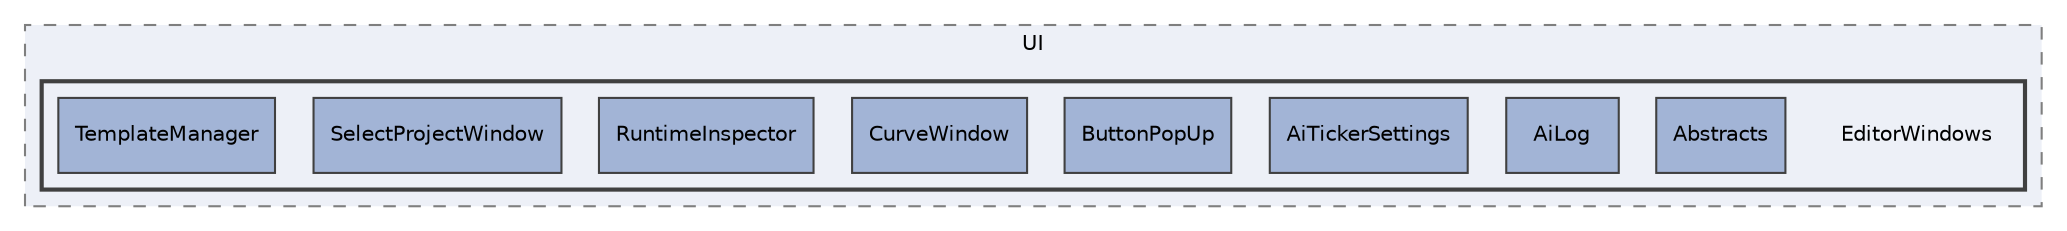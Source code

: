 digraph "Editor/UI/EditorWindows"
{
 // LATEX_PDF_SIZE
  edge [fontname="Helvetica",fontsize="10",labelfontname="Helvetica",labelfontsize="10"];
  node [fontname="Helvetica",fontsize="10",shape=record];
  compound=true
  subgraph clusterdir_f7d6d090f0bcfa8a66d7f61ab6a0ceb7 {
    graph [ bgcolor="#edf0f7", pencolor="grey50", style="filled,dashed,", label="UI", fontname="Helvetica", fontsize="10", URL="dir_f7d6d090f0bcfa8a66d7f61ab6a0ceb7.html"]
  subgraph clusterdir_37c42c05ef4c9eddc2ac69b06612e95a {
    graph [ bgcolor="#edf0f7", pencolor="grey25", style="filled,bold,", label="", fontname="Helvetica", fontsize="10", URL="dir_37c42c05ef4c9eddc2ac69b06612e95a.html"]
    dir_37c42c05ef4c9eddc2ac69b06612e95a [shape=plaintext, label="EditorWindows"];
  dir_43fe2153c6130fa66c29d9bdc676748e [shape=box, label="Abstracts", style="filled,", fillcolor="#a2b4d6", color="grey25", URL="dir_43fe2153c6130fa66c29d9bdc676748e.html"];
  dir_bee232d7be8111e59b29ff5e4fc421ea [shape=box, label="AiLog", style="filled,", fillcolor="#a2b4d6", color="grey25", URL="dir_bee232d7be8111e59b29ff5e4fc421ea.html"];
  dir_be663aab61634f8fb2ab3fccce693986 [shape=box, label="AiTickerSettings", style="filled,", fillcolor="#a2b4d6", color="grey25", URL="dir_be663aab61634f8fb2ab3fccce693986.html"];
  dir_44a4945240353e73c895bda40f876c01 [shape=box, label="ButtonPopUp", style="filled,", fillcolor="#a2b4d6", color="grey25", URL="dir_44a4945240353e73c895bda40f876c01.html"];
  dir_05abacd4edf72f12c6454c0c975b9b4a [shape=box, label="CurveWindow", style="filled,", fillcolor="#a2b4d6", color="grey25", URL="dir_05abacd4edf72f12c6454c0c975b9b4a.html"];
  dir_e58bac0199165d6753d15c89cf2ac871 [shape=box, label="RuntimeInspector", style="filled,", fillcolor="#a2b4d6", color="grey25", URL="dir_e58bac0199165d6753d15c89cf2ac871.html"];
  dir_6637fc100173a98af49d262a20cea194 [shape=box, label="SelectProjectWindow", style="filled,", fillcolor="#a2b4d6", color="grey25", URL="dir_6637fc100173a98af49d262a20cea194.html"];
  dir_7f1ce0727d16d90a2b49cb46ea4af1e5 [shape=box, label="TemplateManager", style="filled,", fillcolor="#a2b4d6", color="grey25", URL="dir_7f1ce0727d16d90a2b49cb46ea4af1e5.html"];
  }
  }
}
